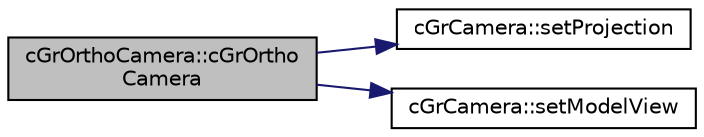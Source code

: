 digraph "cGrOrthoCamera::cGrOrthoCamera"
{
  edge [fontname="Helvetica",fontsize="10",labelfontname="Helvetica",labelfontsize="10"];
  node [fontname="Helvetica",fontsize="10",shape=record];
  rankdir="LR";
  Node1 [label="cGrOrthoCamera::cGrOrtho\lCamera",height=0.2,width=0.4,color="black", fillcolor="grey75", style="filled", fontcolor="black"];
  Node1 -> Node2 [color="midnightblue",fontsize="10",style="solid",fontname="Helvetica"];
  Node2 [label="cGrCamera::setProjection",height=0.2,width=0.4,color="black", fillcolor="white", style="filled",URL="$classc_gr_camera.html#a1a9421956cfd8de7a0766016af71145d"];
  Node1 -> Node3 [color="midnightblue",fontsize="10",style="solid",fontname="Helvetica"];
  Node3 [label="cGrCamera::setModelView",height=0.2,width=0.4,color="black", fillcolor="white", style="filled",URL="$classc_gr_camera.html#a80bc5bc9119331cdd2925857fdb1ad92"];
}
